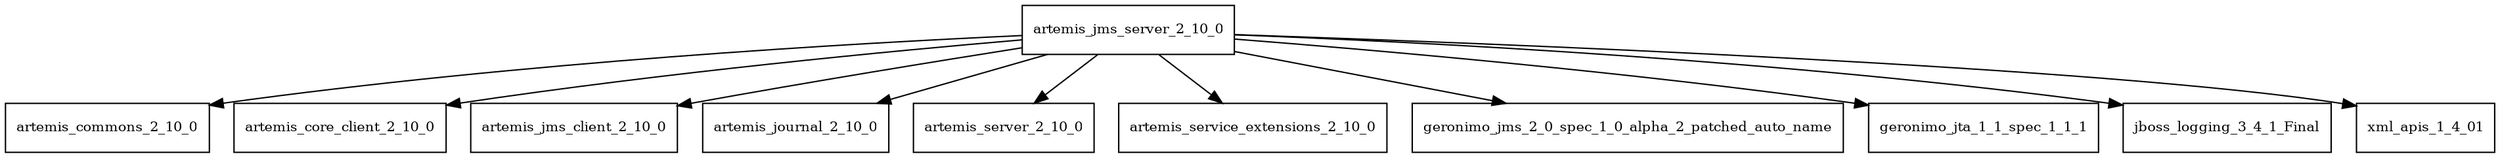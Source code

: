 digraph artemis_jms_server_2_10_0_dependencies {
  node [shape = box, fontsize=10.0];
  artemis_jms_server_2_10_0 -> artemis_commons_2_10_0;
  artemis_jms_server_2_10_0 -> artemis_core_client_2_10_0;
  artemis_jms_server_2_10_0 -> artemis_jms_client_2_10_0;
  artemis_jms_server_2_10_0 -> artemis_journal_2_10_0;
  artemis_jms_server_2_10_0 -> artemis_server_2_10_0;
  artemis_jms_server_2_10_0 -> artemis_service_extensions_2_10_0;
  artemis_jms_server_2_10_0 -> geronimo_jms_2_0_spec_1_0_alpha_2_patched_auto_name;
  artemis_jms_server_2_10_0 -> geronimo_jta_1_1_spec_1_1_1;
  artemis_jms_server_2_10_0 -> jboss_logging_3_4_1_Final;
  artemis_jms_server_2_10_0 -> xml_apis_1_4_01;
}
